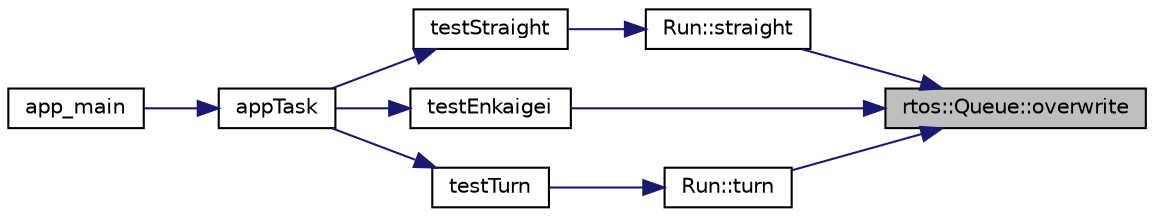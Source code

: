digraph "rtos::Queue::overwrite"
{
 // LATEX_PDF_SIZE
  edge [fontname="Helvetica",fontsize="10",labelfontname="Helvetica",labelfontsize="10"];
  node [fontname="Helvetica",fontsize="10",shape=record];
  rankdir="RL";
  Node1 [label="rtos::Queue::overwrite",height=0.2,width=0.4,color="black", fillcolor="grey75", style="filled", fontcolor="black",tooltip=" "];
  Node1 -> Node2 [dir="back",color="midnightblue",fontsize="10",style="solid",fontname="Helvetica"];
  Node2 [label="Run::straight",height=0.2,width=0.4,color="black", fillcolor="white", style="filled",URL="$classRun.html#a211182f5233a0e7b308693e4633351b7",tooltip=" "];
  Node2 -> Node3 [dir="back",color="midnightblue",fontsize="10",style="solid",fontname="Helvetica"];
  Node3 [label="testStraight",height=0.2,width=0.4,color="black", fillcolor="white", style="filled",URL="$main_8cc.html#aa6d20d6115d1c26c29b4a22f62c7b569",tooltip=" "];
  Node3 -> Node4 [dir="back",color="midnightblue",fontsize="10",style="solid",fontname="Helvetica"];
  Node4 [label="appTask",height=0.2,width=0.4,color="black", fillcolor="white", style="filled",URL="$main_8cc.html#a04ba83a16a6c1e61b19c2fc33497d5d4",tooltip=" "];
  Node4 -> Node5 [dir="back",color="midnightblue",fontsize="10",style="solid",fontname="Helvetica"];
  Node5 [label="app_main",height=0.2,width=0.4,color="black", fillcolor="white", style="filled",URL="$main_8cc.html#a630544a7f0a2cc40d8a7fefab7e2fe70",tooltip=" "];
  Node1 -> Node6 [dir="back",color="midnightblue",fontsize="10",style="solid",fontname="Helvetica"];
  Node6 [label="testEnkaigei",height=0.2,width=0.4,color="black", fillcolor="white", style="filled",URL="$main_8cc.html#aef43dfa3ccba34f716f05b96e615d729",tooltip=" "];
  Node6 -> Node4 [dir="back",color="midnightblue",fontsize="10",style="solid",fontname="Helvetica"];
  Node1 -> Node7 [dir="back",color="midnightblue",fontsize="10",style="solid",fontname="Helvetica"];
  Node7 [label="Run::turn",height=0.2,width=0.4,color="black", fillcolor="white", style="filled",URL="$classRun.html#a63e2bbdb05fd38ba5a69438b1e1c7b7d",tooltip=" "];
  Node7 -> Node8 [dir="back",color="midnightblue",fontsize="10",style="solid",fontname="Helvetica"];
  Node8 [label="testTurn",height=0.2,width=0.4,color="black", fillcolor="white", style="filled",URL="$main_8cc.html#a51ac78eb82e1098fd6085bdaa9fe02ff",tooltip=" "];
  Node8 -> Node4 [dir="back",color="midnightblue",fontsize="10",style="solid",fontname="Helvetica"];
}
